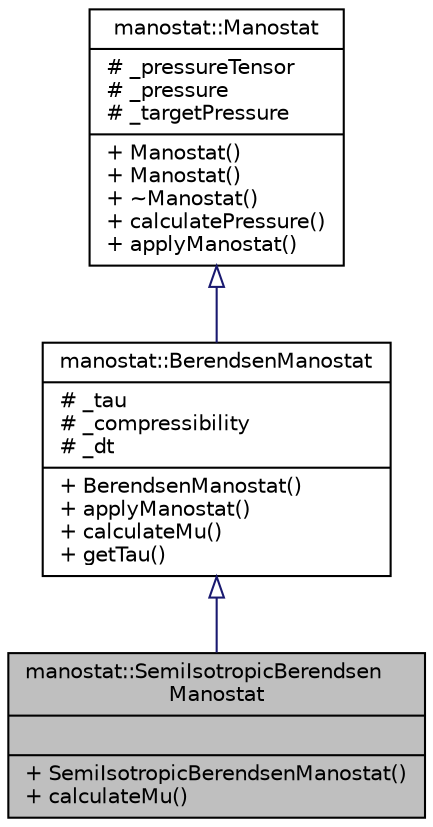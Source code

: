 digraph "manostat::SemiIsotropicBerendsenManostat"
{
 // LATEX_PDF_SIZE
  edge [fontname="Helvetica",fontsize="10",labelfontname="Helvetica",labelfontsize="10"];
  node [fontname="Helvetica",fontsize="10",shape=record];
  Node1 [label="{manostat::SemiIsotropicBerendsen\lManostat\n||+ SemiIsotropicBerendsenManostat()\l+ calculateMu()\l}",height=0.2,width=0.4,color="black", fillcolor="grey75", style="filled", fontcolor="black",tooltip=" "];
  Node2 -> Node1 [dir="back",color="midnightblue",fontsize="10",style="solid",arrowtail="onormal",fontname="Helvetica"];
  Node2 [label="{manostat::BerendsenManostat\n|# _tau\l# _compressibility\l# _dt\l|+ BerendsenManostat()\l+ applyManostat()\l+ calculateMu()\l+ getTau()\l}",height=0.2,width=0.4,color="black", fillcolor="white", style="filled",URL="$classmanostat_1_1BerendsenManostat.html",tooltip=" "];
  Node3 -> Node2 [dir="back",color="midnightblue",fontsize="10",style="solid",arrowtail="onormal",fontname="Helvetica"];
  Node3 [label="{manostat::Manostat\n|# _pressureTensor\l# _pressure\l# _targetPressure\l|+ Manostat()\l+ Manostat()\l+ ~Manostat()\l+ calculatePressure()\l+ applyManostat()\l}",height=0.2,width=0.4,color="black", fillcolor="white", style="filled",URL="$classmanostat_1_1Manostat.html",tooltip="Manostat is a base class for all manostats."];
}
